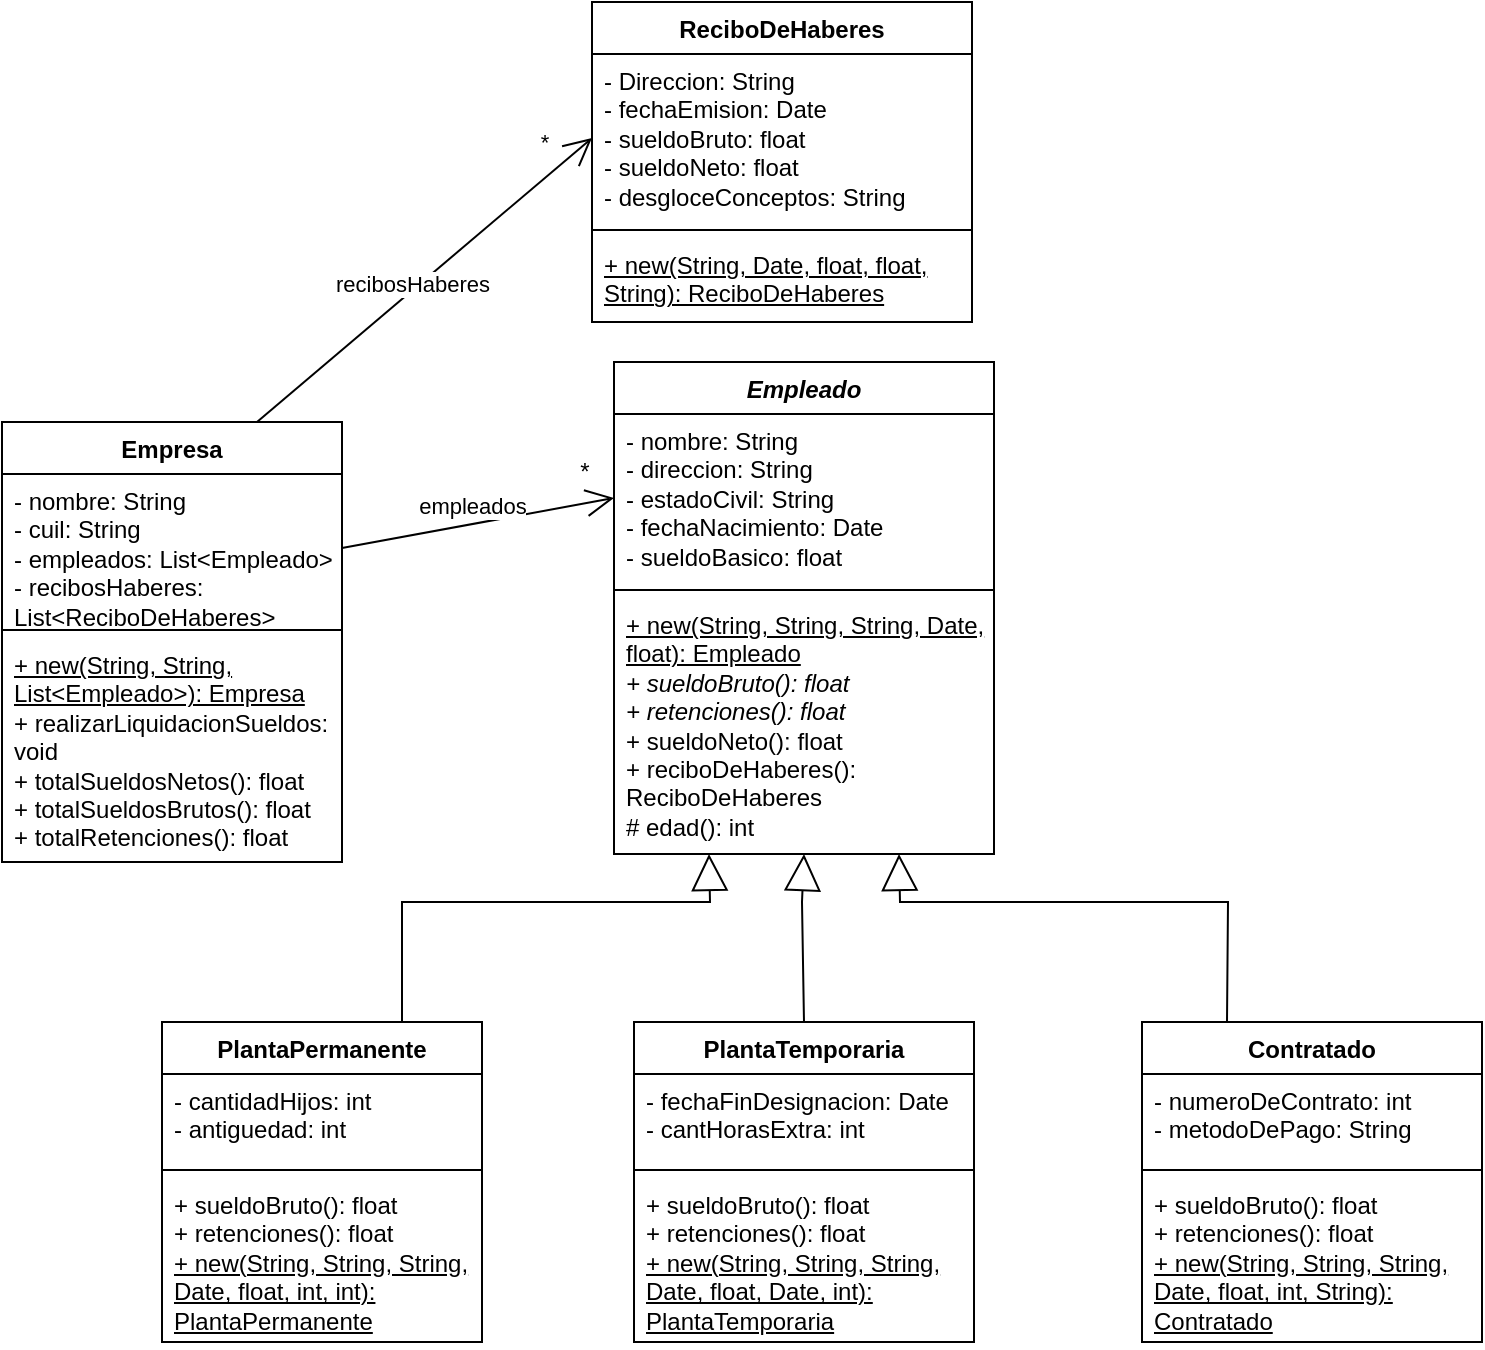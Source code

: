 <mxfile version="28.1.2">
  <diagram name="Page-1" id="5ffwMkhqinYpKWMneAhO">
    <mxGraphModel dx="1722" dy="1590" grid="1" gridSize="10" guides="1" tooltips="1" connect="1" arrows="1" fold="1" page="1" pageScale="1" pageWidth="850" pageHeight="1100" math="0" shadow="0">
      <root>
        <mxCell id="0" />
        <mxCell id="1" parent="0" />
        <mxCell id="J42q6f2a1OvCjdQg6M31-1" value="Empresa" style="swimlane;fontStyle=1;align=center;verticalAlign=top;childLayout=stackLayout;horizontal=1;startSize=26;horizontalStack=0;resizeParent=1;resizeParentMax=0;resizeLast=0;collapsible=1;marginBottom=0;whiteSpace=wrap;html=1;" parent="1" vertex="1">
          <mxGeometry x="-20" y="120" width="170" height="220" as="geometry" />
        </mxCell>
        <mxCell id="J42q6f2a1OvCjdQg6M31-2" value="- nombre: String&lt;br&gt;- cuil: String&lt;br&gt;- empleados: List&amp;lt;Empleado&amp;gt;&lt;br&gt;- recibosHaberes: List&amp;lt;ReciboDeHaberes&amp;gt;" style="text;strokeColor=none;fillColor=none;align=left;verticalAlign=top;spacingLeft=4;spacingRight=4;overflow=hidden;rotatable=0;points=[[0,0.5],[1,0.5]];portConstraint=eastwest;whiteSpace=wrap;html=1;" parent="J42q6f2a1OvCjdQg6M31-1" vertex="1">
          <mxGeometry y="26" width="170" height="74" as="geometry" />
        </mxCell>
        <mxCell id="J42q6f2a1OvCjdQg6M31-3" value="" style="line;strokeWidth=1;fillColor=none;align=left;verticalAlign=middle;spacingTop=-1;spacingLeft=3;spacingRight=3;rotatable=0;labelPosition=right;points=[];portConstraint=eastwest;strokeColor=inherit;" parent="J42q6f2a1OvCjdQg6M31-1" vertex="1">
          <mxGeometry y="100" width="170" height="8" as="geometry" />
        </mxCell>
        <mxCell id="J42q6f2a1OvCjdQg6M31-4" value="&lt;u&gt;+ new(String, String, List&amp;lt;Empleado&amp;gt;): Empresa&lt;/u&gt;&lt;br&gt;+ realizarLiquidacionSueldos: void&lt;br&gt;+ totalSueldosNetos(): float&lt;br&gt;+ totalSueldosBrutos(): float&lt;br&gt;+ totalRetenciones(): float" style="text;strokeColor=none;fillColor=none;align=left;verticalAlign=top;spacingLeft=4;spacingRight=4;overflow=hidden;rotatable=0;points=[[0,0.5],[1,0.5]];portConstraint=eastwest;whiteSpace=wrap;html=1;" parent="J42q6f2a1OvCjdQg6M31-1" vertex="1">
          <mxGeometry y="108" width="170" height="112" as="geometry" />
        </mxCell>
        <mxCell id="J42q6f2a1OvCjdQg6M31-5" value="&lt;div&gt;&lt;i&gt;Empleado&lt;/i&gt;&lt;/div&gt;" style="swimlane;fontStyle=1;align=center;verticalAlign=top;childLayout=stackLayout;horizontal=1;startSize=26;horizontalStack=0;resizeParent=1;resizeParentMax=0;resizeLast=0;collapsible=1;marginBottom=0;whiteSpace=wrap;html=1;" parent="1" vertex="1">
          <mxGeometry x="286" y="90" width="190" height="246" as="geometry" />
        </mxCell>
        <mxCell id="J42q6f2a1OvCjdQg6M31-6" value="- nombre: String&lt;br&gt;- direccion: String&lt;br&gt;- estadoCivil: String&lt;br&gt;- fechaNacimiento: Date&lt;br&gt;- sueldoBasico: float" style="text;strokeColor=none;fillColor=none;align=left;verticalAlign=top;spacingLeft=4;spacingRight=4;overflow=hidden;rotatable=0;points=[[0,0.5],[1,0.5]];portConstraint=eastwest;whiteSpace=wrap;html=1;" parent="J42q6f2a1OvCjdQg6M31-5" vertex="1">
          <mxGeometry y="26" width="190" height="84" as="geometry" />
        </mxCell>
        <mxCell id="J42q6f2a1OvCjdQg6M31-7" value="" style="line;strokeWidth=1;fillColor=none;align=left;verticalAlign=middle;spacingTop=-1;spacingLeft=3;spacingRight=3;rotatable=0;labelPosition=right;points=[];portConstraint=eastwest;strokeColor=inherit;" parent="J42q6f2a1OvCjdQg6M31-5" vertex="1">
          <mxGeometry y="110" width="190" height="8" as="geometry" />
        </mxCell>
        <mxCell id="J42q6f2a1OvCjdQg6M31-8" value="&lt;u&gt;+ new(String, String, String, Date, float): Empleado&lt;/u&gt;&lt;br&gt;&lt;i&gt;+ sueldoBruto(): float&lt;br&gt;+ retenciones(): float&lt;/i&gt;&lt;br&gt;+ sueldoNeto(): float&lt;br&gt;+ reciboDeHaberes(): ReciboDeHaberes&lt;br&gt;# edad(): int" style="text;strokeColor=none;fillColor=none;align=left;verticalAlign=top;spacingLeft=4;spacingRight=4;overflow=hidden;rotatable=0;points=[[0,0.5],[1,0.5]];portConstraint=eastwest;whiteSpace=wrap;html=1;" parent="J42q6f2a1OvCjdQg6M31-5" vertex="1">
          <mxGeometry y="118" width="190" height="128" as="geometry" />
        </mxCell>
        <mxCell id="J42q6f2a1OvCjdQg6M31-9" value="ReciboDeHaberes" style="swimlane;fontStyle=1;align=center;verticalAlign=top;childLayout=stackLayout;horizontal=1;startSize=26;horizontalStack=0;resizeParent=1;resizeParentMax=0;resizeLast=0;collapsible=1;marginBottom=0;whiteSpace=wrap;html=1;" parent="1" vertex="1">
          <mxGeometry x="275" y="-90" width="190" height="160" as="geometry" />
        </mxCell>
        <mxCell id="J42q6f2a1OvCjdQg6M31-10" value="- Direccion: String&lt;br&gt;- fechaEmision: Date&lt;br&gt;&lt;div&gt;- sueldoBruto: float&lt;/div&gt;&lt;div&gt;- sueldoNeto: float&lt;br&gt;- desgloceConceptos: String&lt;/div&gt;" style="text;strokeColor=none;fillColor=none;align=left;verticalAlign=top;spacingLeft=4;spacingRight=4;overflow=hidden;rotatable=0;points=[[0,0.5],[1,0.5]];portConstraint=eastwest;whiteSpace=wrap;html=1;" parent="J42q6f2a1OvCjdQg6M31-9" vertex="1">
          <mxGeometry y="26" width="190" height="84" as="geometry" />
        </mxCell>
        <mxCell id="J42q6f2a1OvCjdQg6M31-11" value="" style="line;strokeWidth=1;fillColor=none;align=left;verticalAlign=middle;spacingTop=-1;spacingLeft=3;spacingRight=3;rotatable=0;labelPosition=right;points=[];portConstraint=eastwest;strokeColor=inherit;" parent="J42q6f2a1OvCjdQg6M31-9" vertex="1">
          <mxGeometry y="110" width="190" height="8" as="geometry" />
        </mxCell>
        <mxCell id="J42q6f2a1OvCjdQg6M31-12" value="&lt;u&gt;+ new(String, Date, float, float, String): ReciboDeHaberes&lt;/u&gt;" style="text;strokeColor=none;fillColor=none;align=left;verticalAlign=top;spacingLeft=4;spacingRight=4;overflow=hidden;rotatable=0;points=[[0,0.5],[1,0.5]];portConstraint=eastwest;whiteSpace=wrap;html=1;" parent="J42q6f2a1OvCjdQg6M31-9" vertex="1">
          <mxGeometry y="118" width="190" height="42" as="geometry" />
        </mxCell>
        <mxCell id="J42q6f2a1OvCjdQg6M31-13" value="PlantaPermanente" style="swimlane;fontStyle=1;align=center;verticalAlign=top;childLayout=stackLayout;horizontal=1;startSize=26;horizontalStack=0;resizeParent=1;resizeParentMax=0;resizeLast=0;collapsible=1;marginBottom=0;whiteSpace=wrap;html=1;" parent="1" vertex="1">
          <mxGeometry x="60" y="420" width="160" height="160" as="geometry" />
        </mxCell>
        <mxCell id="J42q6f2a1OvCjdQg6M31-14" value="- cantidadHijos: int&lt;br&gt;- antiguedad: int" style="text;strokeColor=none;fillColor=none;align=left;verticalAlign=top;spacingLeft=4;spacingRight=4;overflow=hidden;rotatable=0;points=[[0,0.5],[1,0.5]];portConstraint=eastwest;whiteSpace=wrap;html=1;" parent="J42q6f2a1OvCjdQg6M31-13" vertex="1">
          <mxGeometry y="26" width="160" height="44" as="geometry" />
        </mxCell>
        <mxCell id="J42q6f2a1OvCjdQg6M31-15" value="" style="line;strokeWidth=1;fillColor=none;align=left;verticalAlign=middle;spacingTop=-1;spacingLeft=3;spacingRight=3;rotatable=0;labelPosition=right;points=[];portConstraint=eastwest;strokeColor=inherit;" parent="J42q6f2a1OvCjdQg6M31-13" vertex="1">
          <mxGeometry y="70" width="160" height="8" as="geometry" />
        </mxCell>
        <mxCell id="J42q6f2a1OvCjdQg6M31-16" value="+ sueldoBruto(): float&lt;br&gt;+ retenciones(): float&lt;br&gt;&lt;u&gt;+ new(String, String, String, Date, float, int, int): PlantaPermanente&lt;/u&gt;" style="text;strokeColor=none;fillColor=none;align=left;verticalAlign=top;spacingLeft=4;spacingRight=4;overflow=hidden;rotatable=0;points=[[0,0.5],[1,0.5]];portConstraint=eastwest;whiteSpace=wrap;html=1;" parent="J42q6f2a1OvCjdQg6M31-13" vertex="1">
          <mxGeometry y="78" width="160" height="82" as="geometry" />
        </mxCell>
        <mxCell id="J42q6f2a1OvCjdQg6M31-17" value="PlantaTemporaria" style="swimlane;fontStyle=1;align=center;verticalAlign=top;childLayout=stackLayout;horizontal=1;startSize=26;horizontalStack=0;resizeParent=1;resizeParentMax=0;resizeLast=0;collapsible=1;marginBottom=0;whiteSpace=wrap;html=1;" parent="1" vertex="1">
          <mxGeometry x="296" y="420" width="170" height="160" as="geometry" />
        </mxCell>
        <mxCell id="J42q6f2a1OvCjdQg6M31-18" value="- fechaFinDesignacion: Date&lt;br&gt;- cantHorasExtra: int" style="text;strokeColor=none;fillColor=none;align=left;verticalAlign=top;spacingLeft=4;spacingRight=4;overflow=hidden;rotatable=0;points=[[0,0.5],[1,0.5]];portConstraint=eastwest;whiteSpace=wrap;html=1;" parent="J42q6f2a1OvCjdQg6M31-17" vertex="1">
          <mxGeometry y="26" width="170" height="44" as="geometry" />
        </mxCell>
        <mxCell id="J42q6f2a1OvCjdQg6M31-19" value="" style="line;strokeWidth=1;fillColor=none;align=left;verticalAlign=middle;spacingTop=-1;spacingLeft=3;spacingRight=3;rotatable=0;labelPosition=right;points=[];portConstraint=eastwest;strokeColor=inherit;" parent="J42q6f2a1OvCjdQg6M31-17" vertex="1">
          <mxGeometry y="70" width="170" height="8" as="geometry" />
        </mxCell>
        <mxCell id="J42q6f2a1OvCjdQg6M31-20" value="+ sueldoBruto(): float&lt;br&gt;+ retenciones(): float&lt;br&gt;&lt;u&gt;+ new(String, String, String, Date, float, Date, int): PlantaTemporaria&lt;/u&gt;" style="text;strokeColor=none;fillColor=none;align=left;verticalAlign=top;spacingLeft=4;spacingRight=4;overflow=hidden;rotatable=0;points=[[0,0.5],[1,0.5]];portConstraint=eastwest;whiteSpace=wrap;html=1;" parent="J42q6f2a1OvCjdQg6M31-17" vertex="1">
          <mxGeometry y="78" width="170" height="82" as="geometry" />
        </mxCell>
        <mxCell id="EdGxASpUeS1JBuMaIeyQ-1" value="" style="endArrow=block;endSize=16;endFill=0;html=1;rounded=0;exitX=0.75;exitY=0;exitDx=0;exitDy=0;entryX=0.25;entryY=1;entryDx=0;entryDy=0;" parent="1" source="J42q6f2a1OvCjdQg6M31-13" target="J42q6f2a1OvCjdQg6M31-5" edge="1">
          <mxGeometry width="160" relative="1" as="geometry">
            <mxPoint x="350" y="320" as="sourcePoint" />
            <mxPoint x="300" y="330" as="targetPoint" />
            <Array as="points">
              <mxPoint x="180" y="360" />
              <mxPoint x="334" y="360" />
            </Array>
          </mxGeometry>
        </mxCell>
        <mxCell id="EdGxASpUeS1JBuMaIeyQ-2" value="" style="endArrow=block;endSize=16;endFill=0;html=1;rounded=0;entryX=0.5;entryY=1;entryDx=0;entryDy=0;exitX=0.5;exitY=0;exitDx=0;exitDy=0;" parent="1" source="J42q6f2a1OvCjdQg6M31-17" target="J42q6f2a1OvCjdQg6M31-5" edge="1">
          <mxGeometry width="160" relative="1" as="geometry">
            <mxPoint x="430" y="400" as="sourcePoint" />
            <mxPoint x="540" y="330" as="targetPoint" />
            <Array as="points">
              <mxPoint x="380" y="360" />
            </Array>
          </mxGeometry>
        </mxCell>
        <mxCell id="EdGxASpUeS1JBuMaIeyQ-3" value="" style="endArrow=open;endFill=1;endSize=12;html=1;rounded=0;exitX=1;exitY=0.5;exitDx=0;exitDy=0;entryX=0;entryY=0.5;entryDx=0;entryDy=0;" parent="1" source="J42q6f2a1OvCjdQg6M31-2" target="J42q6f2a1OvCjdQg6M31-6" edge="1">
          <mxGeometry width="160" relative="1" as="geometry">
            <mxPoint x="350" y="200" as="sourcePoint" />
            <mxPoint x="510" y="200" as="targetPoint" />
          </mxGeometry>
        </mxCell>
        <mxCell id="EdGxASpUeS1JBuMaIeyQ-5" value="empleados" style="edgeLabel;html=1;align=center;verticalAlign=middle;resizable=0;points=[];" parent="EdGxASpUeS1JBuMaIeyQ-3" vertex="1" connectable="0">
          <mxGeometry x="-0.029" y="9" relative="1" as="geometry">
            <mxPoint as="offset" />
          </mxGeometry>
        </mxCell>
        <mxCell id="EdGxASpUeS1JBuMaIeyQ-4" value="" style="endArrow=open;endFill=1;endSize=12;html=1;rounded=0;exitX=0.75;exitY=0;exitDx=0;exitDy=0;entryX=0;entryY=0.5;entryDx=0;entryDy=0;" parent="1" source="J42q6f2a1OvCjdQg6M31-1" target="J42q6f2a1OvCjdQg6M31-10" edge="1">
          <mxGeometry width="160" relative="1" as="geometry">
            <mxPoint x="350" y="200" as="sourcePoint" />
            <mxPoint x="510" y="200" as="targetPoint" />
          </mxGeometry>
        </mxCell>
        <mxCell id="EdGxASpUeS1JBuMaIeyQ-7" value="recibosHaberes" style="edgeLabel;html=1;align=center;verticalAlign=middle;resizable=0;points=[];" parent="EdGxASpUeS1JBuMaIeyQ-4" vertex="1" connectable="0">
          <mxGeometry x="-0.068" y="2" relative="1" as="geometry">
            <mxPoint y="-1" as="offset" />
          </mxGeometry>
        </mxCell>
        <mxCell id="EdGxASpUeS1JBuMaIeyQ-8" value="*" style="edgeLabel;html=1;align=center;verticalAlign=middle;resizable=0;points=[];" parent="EdGxASpUeS1JBuMaIeyQ-4" vertex="1" connectable="0">
          <mxGeometry x="0.82" y="-2" relative="1" as="geometry">
            <mxPoint x="-11" y="-12" as="offset" />
          </mxGeometry>
        </mxCell>
        <mxCell id="EdGxASpUeS1JBuMaIeyQ-6" value="*" style="text;html=1;align=center;verticalAlign=middle;resizable=0;points=[];autosize=1;strokeColor=none;fillColor=none;" parent="1" vertex="1">
          <mxGeometry x="256" y="130" width="30" height="30" as="geometry" />
        </mxCell>
        <mxCell id="EdGxASpUeS1JBuMaIeyQ-9" value="Contratado" style="swimlane;fontStyle=1;align=center;verticalAlign=top;childLayout=stackLayout;horizontal=1;startSize=26;horizontalStack=0;resizeParent=1;resizeParentMax=0;resizeLast=0;collapsible=1;marginBottom=0;whiteSpace=wrap;html=1;" parent="1" vertex="1">
          <mxGeometry x="550" y="420" width="170" height="160" as="geometry" />
        </mxCell>
        <mxCell id="EdGxASpUeS1JBuMaIeyQ-10" value="- numeroDeContrato: int&lt;br&gt;- metodoDePago: String" style="text;strokeColor=none;fillColor=none;align=left;verticalAlign=top;spacingLeft=4;spacingRight=4;overflow=hidden;rotatable=0;points=[[0,0.5],[1,0.5]];portConstraint=eastwest;whiteSpace=wrap;html=1;" parent="EdGxASpUeS1JBuMaIeyQ-9" vertex="1">
          <mxGeometry y="26" width="170" height="44" as="geometry" />
        </mxCell>
        <mxCell id="EdGxASpUeS1JBuMaIeyQ-11" value="" style="line;strokeWidth=1;fillColor=none;align=left;verticalAlign=middle;spacingTop=-1;spacingLeft=3;spacingRight=3;rotatable=0;labelPosition=right;points=[];portConstraint=eastwest;strokeColor=inherit;" parent="EdGxASpUeS1JBuMaIeyQ-9" vertex="1">
          <mxGeometry y="70" width="170" height="8" as="geometry" />
        </mxCell>
        <mxCell id="EdGxASpUeS1JBuMaIeyQ-12" value="+ sueldoBruto(): float&lt;br&gt;+ retenciones(): float&lt;br&gt;&lt;u&gt;+ new(String, String, String, Date, float, int, String): Contratado&lt;/u&gt;" style="text;strokeColor=none;fillColor=none;align=left;verticalAlign=top;spacingLeft=4;spacingRight=4;overflow=hidden;rotatable=0;points=[[0,0.5],[1,0.5]];portConstraint=eastwest;whiteSpace=wrap;html=1;" parent="EdGxASpUeS1JBuMaIeyQ-9" vertex="1">
          <mxGeometry y="78" width="170" height="82" as="geometry" />
        </mxCell>
        <mxCell id="EdGxASpUeS1JBuMaIeyQ-13" value="" style="endArrow=block;endSize=16;endFill=0;html=1;rounded=0;exitX=0.25;exitY=0;exitDx=0;exitDy=0;entryX=0.75;entryY=1;entryDx=0;entryDy=0;" parent="1" source="EdGxASpUeS1JBuMaIeyQ-9" target="J42q6f2a1OvCjdQg6M31-5" edge="1">
          <mxGeometry width="160" relative="1" as="geometry">
            <mxPoint x="610" y="440" as="sourcePoint" />
            <mxPoint x="764" y="330" as="targetPoint" />
            <Array as="points">
              <mxPoint x="593" y="360" />
              <mxPoint x="429" y="360" />
            </Array>
          </mxGeometry>
        </mxCell>
      </root>
    </mxGraphModel>
  </diagram>
</mxfile>
